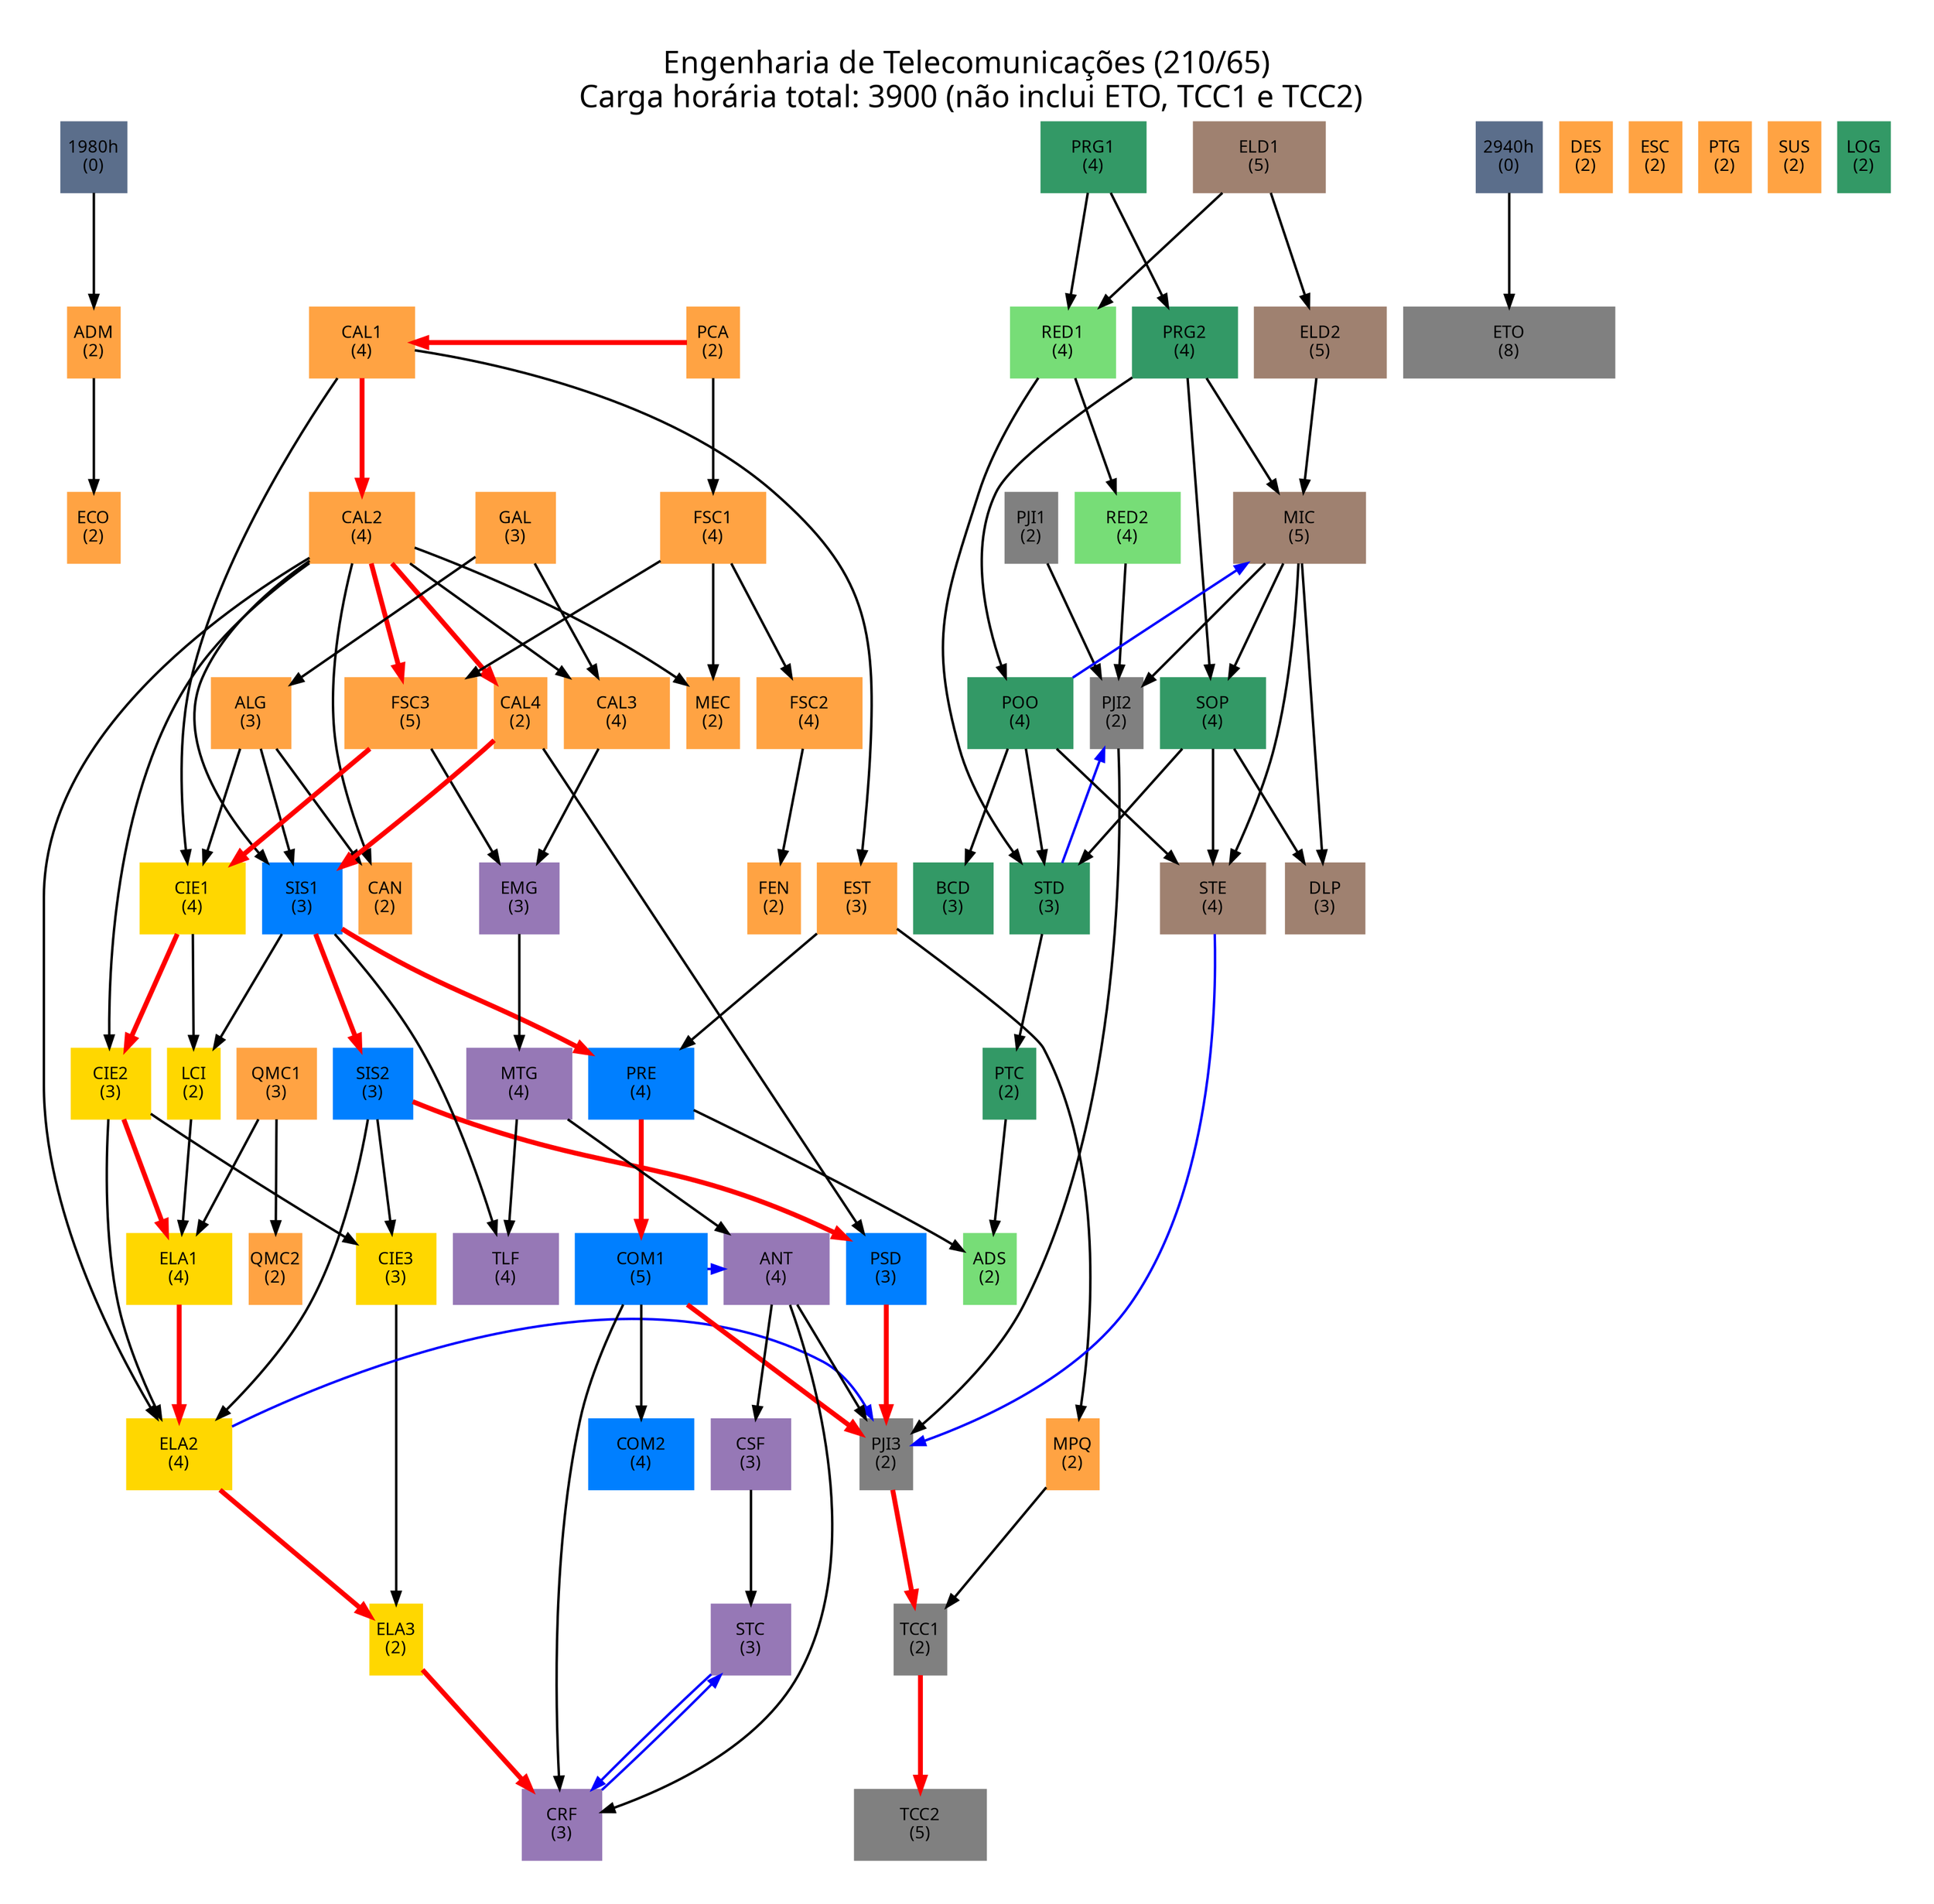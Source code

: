digraph EngTelecom {
	graph [fontcolor="#000000",
		fontname="helvetica Neue Ultra Light",
		fontsize=25,
		label="Engenharia de Telecomunicações (210/65)
 Carga horária total: 3900 (não inclui ETO, TCC1 e TCC2)",
		labelloc=t,
		layout=dot,
		nodesep=0.2,
		pad=0.5,
		ranksep=1.3
	];
	node [fixedsize=true,
		fontname="helvetica Neue Ultra Light bold",
		height=0.8,
		labelloc=c,
		shape=rectangle,
		style=filled
	];
	edge [color="#000000",
		fontname="helvetica Neue Ultra Light",
		penwidth=2
	];
	{
		graph [label="Engenharia de Telecomunicações (210/65) [0 h] - 0"];
		horas1980		 [color="#5b6e8b",
			id="1980h",
			label="1980h
(0)"];
	}
	{
		graph [label="Engenharia de Telecomunicações (210/65) [0 h] - 0"];
	}
	{
		graph [label="Engenharia de Telecomunicações (210/65) [0 h] - 0"];
	}
	{
		graph [label="Engenharia de Telecomunicações (210/65) [0 h] - 0"];
	}
	{
		graph [label="Engenharia de Telecomunicações (210/65) [0 h] - 0"];
	}
	{
		graph [label="Engenharia de Telecomunicações (210/65) [0 h] - 0"];
	}
	{
		graph [label="Engenharia de Telecomunicações (210/65) [40 h] - 2"];
		ADM		 [ch=40,
			color="#FFA343",
			id=ADM,
			label="ADM
(2)",
			width=0.6];
	}
	{
		graph [label="Engenharia de Telecomunicações (210/65) [80 h] - 4"];
		CAL1		 [ch=80,
			color="#FFA343",
			id=CAL1,
			label="CAL1
(4)",
			width=1.2];
	}
	{
		graph [label="Engenharia de Telecomunicações (210/65) [80 h] - 4"];
		FSC2		 [ch=80,
			color="#FFA343",
			id=FSC2,
			label="FSC2
(4)",
			width=1.2];
	}
	{
		graph [label="Engenharia de Telecomunicações (210/65) [160 h] - 8"];
		CAL2		 [ch=80,
			color="#FFA343",
			id=CAL2,
			label="CAL2
(4)",
			width=1.2];
		FSC1		 [ch=80,
			color="#FFA343",
			id=FSC1,
			label="FSC1
(4)",
			width=1.2];
	}
	{
		graph [label="Engenharia de Telecomunicações (210/65) [60 h] - 3"];
		EST		 [ch=60,
			color="#FFA343",
			id=EST,
			label="EST
(3)",
			width=0.9];
	}
	{
		graph [label="Engenharia de Telecomunicações (210/65) [60 h] - 3"];
		QMC1		 [ch=60,
			color="#FFA343",
			id=QMC1,
			label="QMC1
(3)",
			width=0.9];
	}
	{
		graph [label="Engenharia de Telecomunicações (210/65) [0 h] - 0"];
	}
	{
		graph [label="Engenharia de Telecomunicações (210/65) [0 h] - 0"];
	}
	{
		graph [label="Engenharia de Telecomunicações (210/65) [60 h] - 3"];
		GAL		 [ch=60,
			color="#FFA343",
			id=GAL,
			label="GAL
(3)",
			width=0.9];
	}
	{
		graph [label="Engenharia de Telecomunicações (210/65) [40 h] - 2"];
		PCA		 [ch=40,
			color="#FFA343",
			id=PCA,
			label="PCA
(2)",
			width=0.6];
	}
	{
		graph [label="Engenharia de Telecomunicações (210/65) [80 h] - 4"];
		CAL1;
	}
	{
		graph [label="Engenharia de Telecomunicações (210/65) [140 h] - 7"];
		CAL2;
		GAL;
	}
	{
		graph [label="Engenharia de Telecomunicações (210/65) [80 h] - 4"];
		CAL2;
	}
	{
		graph [label="Engenharia de Telecomunicações (210/65) [140 h] - 7"];
		CAL2;
		ALG		 [ch=60,
			color="#FFA343",
			id=ALG,
			label="ALG
(3)",
			width=0.9];
	}
	{
		graph [label="Engenharia de Telecomunicações (210/65) [40 h] - 2"];
		PCA;
	}
	{
		graph [label="Engenharia de Telecomunicações (210/65) [80 h] - 4"];
		FSC1;
	}
	{
		graph [label="Engenharia de Telecomunicações (210/65) [80 h] - 4"];
		FSC1;
	}
	{
		graph [label="Engenharia de Telecomunicações (210/65) [80 h] - 4"];
		CAL2;
	}
	{
		graph [label="Engenharia de Telecomunicações (210/65) [140 h] - 7"];
		CAL1;
		ALG;
	}
	{
		graph [label="Engenharia de Telecomunicações (210/65) [100 h] - 5"];
		FSC3		 [ch=100,
			color="#FFA343",
			id=FSC3,
			label="FSC3
(5)",
			width=1.5];
	}
	{
		graph [label="Engenharia de Telecomunicações (210/65) [80 h] - 4"];
		CIE1		 [ch=80,
			color="#FFD700",
			id=CIE1,
			label="CIE1
(4)",
			width=1.2];
	}
	{
		graph [label="Engenharia de Telecomunicações (210/65) [80 h] - 4"];
		CAL2;
	}
	{
		graph [label="Engenharia de Telecomunicações (210/65) [120 h] - 6"];
		CIE2		 [ch=60,
			color="#FFD700",
			id=CIE2,
			label="CIE2
(3)",
			width=0.9];
		SIS2		 [ch=60,
			color="#007FFF",
			id=SIS2,
			label="SIS2
(3)",
			width=0.9];
	}
	{
		graph [label="Engenharia de Telecomunicações (210/65) [100 h] - 5"];
		QMC1;
		LCI		 [ch=40,
			color="#FFD700",
			id=LCI,
			label="LCI
(2)",
			width=0.6];
	}
	{
		graph [label="Engenharia de Telecomunicações (210/65) [60 h] - 3"];
		CIE2;
	}
	{
		graph [label="Engenharia de Telecomunicações (210/65) [200 h] - 10"];
		CAL2;
		CIE2;
		SIS2;
	}
	{
		graph [label="Engenharia de Telecomunicações (210/65) [80 h] - 4"];
		ELA1		 [ch=80,
			color="#FFD700",
			id=ELA1,
			label="ELA1
(4)",
			width=1.2];
	}
	{
		graph [label="Engenharia de Telecomunicações (210/65) [60 h] - 3"];
		CIE3		 [ch=60,
			color="#FFD700",
			id=CIE3,
			label="CIE3
(3)",
			width=0.9];
	}
	{
		graph [label="Engenharia de Telecomunicações (210/65) [80 h] - 4"];
		ELA2		 [ch=80,
			color="#FFD700",
			id=ELA2,
			label="ELA2
(4)",
			width=1.2];
	}
	{
		graph [label="Engenharia de Telecomunicações (210/65) [140 h] - 7"];
		CIE1;
		SIS1		 [ch=60,
			color="#007FFF",
			id=SIS1,
			label="SIS1
(3)",
			width=0.9];
	}
	{
		graph [label="Engenharia de Telecomunicações (210/65) [80 h] - 4"];
		PRE		 [ch=80,
			color="#007FFF",
			id=PRE,
			label="PRE
(4)",
			width=1.2];
	}
	{
		graph [label="Engenharia de Telecomunicações (210/65) [100 h] - 5"];
		COM1		 [ch=100,
			color="#007FFF",
			id=COM1,
			label="COM1
(5)",
			width=1.5];
	}
	{
		graph [label="Engenharia de Telecomunicações (210/65) [60 h] - 3"];
		EST;
	}
	{
		graph [label="Engenharia de Telecomunicações (210/65) [60 h] - 3"];
		SIS1;
	}
	{
		graph [label="Engenharia de Telecomunicações (210/65) [140 h] - 7"];
		CAL2;
		ALG;
	}
	{
		graph [label="Engenharia de Telecomunicações (210/65) [40 h] - 2"];
		CAL4		 [ch=40,
			color="#FFA343",
			id=CAL4,
			label="CAL4
(2)",
			width=0.6];
	}
	{
		graph [label="Engenharia de Telecomunicações (210/65) [60 h] - 3"];
		SIS1;
	}
	{
		graph [label="Engenharia de Telecomunicações (210/65) [40 h] - 2"];
		CAL4;
	}
	{
		graph [label="Engenharia de Telecomunicações (210/65) [60 h] - 3"];
		SIS2;
	}
	{
		graph [label="Engenharia de Telecomunicações (210/65) [0 h] - 0"];
	}
	{
		graph [label="Engenharia de Telecomunicações (210/65) [220 h] - 11"];
		PJI1		 [ch=40,
			color="#808080",
			id=PJI1,
			label="PJI1
(2)",
			width=0.6];
		RED2		 [ch=80,
			color="#77DD77",
			id=RED2,
			label="RED2
(4)",
			width=1.2];
		MIC		 [ch=100,
			color="#9F8170",
			id=MIC,
			label="MIC
(5)",
			width=1.5];
	}
	{
		graph [label="Engenharia de Telecomunicações (210/65) [60 h] - 3"];
		STD		 [ch=60,
			color="#339966",
			id=STD,
			label="STD
(3)",
			width=0.9];
	}
	{
		graph [label="Engenharia de Telecomunicações (210/65) [120 h] - 6"];
		PJI2		 [ch=40,
			color="#808080",
			id=PJI2,
			label="PJI2
(2)",
			width=0.6];
		ANT		 [ch=80,
			color="#9678B6",
			id=ANT,
			label="ANT
(4)",
			width=1.2];
	}
	{
		graph [label="Engenharia de Telecomunicações (210/65) [160 h] - 8"];
		COM1;
		PSD		 [ch=60,
			color="#007FFF",
			id=PSD,
			label="PSD
(3)",
			width=0.9];
	}
	{
		graph [label="Engenharia de Telecomunicações (210/65) [80 h] - 4"];
		STE		 [ch=80,
			color="#9F8170",
			id=STE,
			label="STE
(4)",
			width=1.2];
	}
	{
		graph [label="Engenharia de Telecomunicações (210/65) [80 h] - 4"];
		ELA2;
	}
	{
		graph [label="Engenharia de Telecomunicações (210/65) [40 h] - 2"];
		MPQ		 [ch=40,
			color="#FFA343",
			id=MPQ,
			label="MPQ
(2)",
			width=0.6];
	}
	{
		graph [label="Engenharia de Telecomunicações (210/65) [40 h] - 2"];
		PJI3		 [ch=40,
			color="#808080",
			id=PJI3,
			label="PJI3
(2)",
			width=0.6];
	}
	{
		graph [label="Engenharia de Telecomunicações (210/65) [40 h] - 2"];
		TCC1		 [ch=40,
			color="#808080",
			id=TCC1,
			label="TCC1
(2)",
			width=0.6];
	}
	{
		graph [label="Engenharia de Telecomunicações (210/65) [0 h] - 0"];
		horas2940		 [color="#5b6e8b",
			id="2940h",
			label="2940h
(0)"];
	}
	{
		graph [label="Engenharia de Telecomunicações (210/65) [180 h] - 9"];
		MIC;
		SOP		 [ch=80,
			color="#339966",
			id=SOP,
			label="SOP
(4)",
			width=1.2];
	}
	{
		graph [label="Engenharia de Telecomunicações (210/65) [0 h] - 0"];
	}
	{
		graph [label="Engenharia de Telecomunicações (210/65) [100 h] - 5"];
		ELD1		 [ch=100,
			color="#9F8170",
			id=ELD1,
			label="ELD1
(5)",
			width=1.5];
	}
	{
		graph [label="Engenharia de Telecomunicações (210/65) [180 h] - 9"];
		ELD2		 [ch=100,
			color="#9F8170",
			id=ELD2,
			label="ELD2
(5)",
			width=1.5];
		PRG2		 [ch=80,
			color="#339966",
			id=PRG2,
			label="PRG2
(4)",
			width=1.2];
	}
	{
		graph [label="Engenharia de Telecomunicações (210/65) [80 h] - 4"];
		POO		 [ch=80,
			color="#339966",
			id=POO,
			label="POO
(4)",
			width=1.2];
	}
	{
		graph [label="Engenharia de Telecomunicações (210/65) [260 h] - 13"];
		MIC;
		SOP;
		POO;
	}
	{
		graph [label="Engenharia de Telecomunicações (210/65) [80 h] - 4"];
		MTG		 [ch=80,
			color="#9678B6",
			id=MTG,
			label="MTG
(4)",
			width=1.2];
	}
	{
		graph [label="Engenharia de Telecomunicações (210/65) [100 h] - 5"];
		COM1;
	}
	{
		graph [label="Engenharia de Telecomunicações (210/65) [180 h] - 9"];
		COM1;
		ANT;
	}
	{
		graph [label="Engenharia de Telecomunicações (210/65) [40 h] - 2"];
		ELA3		 [ch=40,
			color="#FFD700",
			id=ELA3,
			label="ELA3
(2)",
			width=0.6];
	}
	{
		graph [label="Engenharia de Telecomunicações (210/65) [60 h] - 3"];
		STC		 [ch=60,
			color="#9678B6",
			id=STC,
			label="STC
(3)",
			width=0.9];
	}
	{
		graph [label="Engenharia de Telecomunicações (210/65) [60 h] - 3"];
		CRF		 [ch=60,
			color="#9678B6",
			id=CRF,
			label="CRF
(3)",
			width=0.9];
	}
	{
		graph [label="Engenharia de Telecomunicações (210/65) [80 h] - 4"];
		ANT;
	}
	{
		graph [label="Engenharia de Telecomunicações (210/65) [180 h] - 9"];
		CAL3		 [ch=80,
			color="#FFA343",
			id=CAL3,
			label="CAL3
(4)",
			width=1.2];
		FSC3;
	}
	{
		graph [label="Engenharia de Telecomunicações (210/65) [60 h] - 3"];
		EMG		 [ch=60,
			color="#9678B6",
			id=EMG,
			label="EMG
(3)",
			width=0.9];
	}
	{
		graph [label="Engenharia de Telecomunicações (210/65) [60 h] - 3"];
		CSF		 [ch=60,
			color="#9678B6",
			id=CSF,
			label="CSF
(3)",
			width=0.9];
	}
	{
		graph [label="Engenharia de Telecomunicações (210/65) [140 h] - 7"];
		SIS1;
		MTG;
	}
	{
		graph [label="Engenharia de Telecomunicações (210/65) [180 h] - 9"];
		ELD1;
		PRG1		 [ch=80,
			color="#339966",
			id=PRG1,
			label="PRG1
(4)",
			width=1.2];
	}
	{
		graph [label="Engenharia de Telecomunicações (210/65) [80 h] - 4"];
		RED1		 [ch=80,
			color="#77DD77",
			id=RED1,
			label="RED1
(4)",
			width=1.2];
	}
	{
		graph [label="Engenharia de Telecomunicações (210/65) [120 h] - 6"];
		PRE;
		PTC		 [ch=40,
			color="#339966",
			id=PTC,
			label="PTC
(2)",
			width=0.6];
	}
	{
		graph [label="Engenharia de Telecomunicações (210/65) [0 h] - 0"];
	}
	{
		graph [label="Engenharia de Telecomunicações (210/65) [0 h] - 0"];
	}
	{
		graph [label="Engenharia de Telecomunicações (210/65) [80 h] - 4"];
		PRG1;
	}
	{
		graph [label="Engenharia de Telecomunicações (210/65) [80 h] - 4"];
		PRG2;
	}
	{
		graph [label="Engenharia de Telecomunicações (210/65) [180 h] - 9"];
		MIC;
		PRG2;
	}
	{
		graph [label="Engenharia de Telecomunicações (210/65) [240 h] - 12"];
		SOP;
		POO;
		RED1;
	}
	{
		graph [label="Engenharia de Telecomunicações (210/65) [80 h] - 4"];
		POO;
	}
	{
		graph [label="Engenharia de Telecomunicações (210/65) [60 h] - 3"];
		STD;
	}
	horas1980 -> ADM;
	ECO	 [ch=40,
		color="#FFA343",
		id=ECO,
		label="ECO
(2)",
		width=0.6];
	ADM -> ECO;
	DES	 [ch=40,
		color="#FFA343",
		id=DES,
		label="DES
(2)",
		width=0.6];
	ESC	 [ch=40,
		color="#FFA343",
		id=ESC,
		label="ESC
(2)",
		width=0.6];
	PTG	 [ch=40,
		color="#FFA343",
		id=PTG,
		label="PTG
(2)",
		width=0.6];
	QMC2	 [ch=40,
		color="#FFA343",
		id=QMC2,
		label="QMC2
(2)",
		width=0.6];
	QMC1 -> QMC2;
	QMC1 -> ELA1;
	SUS	 [ch=40,
		color="#FFA343",
		id=SUS,
		label="SUS
(2)",
		width=0.6];
	CAL1 -> EST;
	CAL1 -> CAL2	 [color=red,
		penwidth=4];
	CAL1 -> CIE1;
	EST -> MPQ;
	EST -> PRE;
	FEN	 [ch=40,
		color="#FFA343",
		id=FEN,
		label="FEN
(2)",
		width=0.6];
	FSC2 -> FEN;
	MEC	 [ch=40,
		color="#FFA343",
		id=MEC,
		label="MEC
(2)",
		width=0.6];
	CAL2 -> MEC;
	CAL2 -> CAL3;
	CAL2 -> CAL4	 [color=red,
		penwidth=4];
	CAN	 [ch=40,
		color="#FFA343",
		id=CAN,
		label="CAN
(2)",
		width=0.6];
	CAL2 -> CAN;
	CAL2 -> FSC3	 [color=red,
		penwidth=4];
	CAL2 -> CIE2;
	CAL2 -> ELA2;
	CAL2 -> SIS1;
	FSC1 -> FSC2;
	FSC1 -> MEC;
	FSC1 -> FSC3;
	MPQ -> TCC1;
	PCA -> CAL1	 [color=red,
		constraint=false,
		penwidth=4];
	PCA -> FSC1;
	GAL -> ALG;
	GAL -> CAL3;
	ALG -> CAN;
	ALG -> CIE1;
	ALG -> SIS1;
	CAL3 -> EMG;
	CAL4 -> SIS1	 [color=red,
		penwidth=4];
	CAL4 -> PSD;
	FSC3 -> CIE1	 [color=red,
		penwidth=4];
	FSC3 -> EMG;
	CIE1 -> CIE2	 [color=red,
		penwidth=4];
	CIE1 -> LCI;
	CIE2 -> CIE3;
	CIE2 -> ELA1	 [color=red,
		penwidth=4];
	CIE2 -> ELA2;
	SIS2 -> CIE3;
	SIS2 -> ELA2;
	SIS2 -> PSD	 [color=red,
		penwidth=4];
	CIE3 -> ELA3;
	LCI -> ELA1;
	ELA1 -> ELA2	 [color=red,
		penwidth=4];
	ELA2 -> ELA3	 [color=red,
		penwidth=4];
	ELA2 -> PJI3	 [color=blue,
		constraint=false];
	ELA3 -> CRF	 [color=red,
		penwidth=4];
	SIS1 -> SIS2	 [color=red,
		penwidth=4];
	SIS1 -> LCI;
	SIS1 -> PRE	 [color=red,
		penwidth=4];
	TLF	 [ch=80,
		color="#9678B6",
		id=TLF,
		label="TLF
(4)",
		width=1.2];
	SIS1 -> TLF;
	PRE -> COM1	 [color=red,
		penwidth=4];
	ADS	 [ch=40,
		color="#77DD77",
		id=ADS,
		label="ADS
(2)",
		width=0.6];
	PRE -> ADS;
	COM2	 [ch=80,
		color="#007FFF",
		id=COM2,
		label="COM2
(4)",
		width=1.2];
	COM1 -> COM2;
	COM1 -> ANT	 [color=blue,
		constraint=false];
	COM1 -> PJI3	 [color=red,
		penwidth=4];
	COM1 -> CRF;
	PSD -> PJI3	 [color=red,
		penwidth=4];
	PJI1 -> PJI2;
	RED2 -> PJI2;
	MIC -> PJI2;
	MIC -> STE;
	MIC -> SOP;
	DLP	 [ch=60,
		color="#9F8170",
		id=DLP,
		label="DLP
(3)",
		width=0.9];
	MIC -> DLP;
	PJI2 -> PJI3;
	STD -> PJI2	 [color=blue,
		constraint=false];
	STD -> PTC;
	ANT -> PJI3;
	ANT -> CRF;
	ANT -> CSF;
	PJI3 -> TCC1	 [color=red,
		penwidth=4];
	STE -> PJI3	 [color=blue,
		constraint=false];
	TCC2	 [ch=100,
		color="#808080",
		id=TCC2,
		label="TCC2
(5)",
		width=1.5];
	TCC1 -> TCC2	 [color=red,
		penwidth=4];
	ETO	 [ch=160,
		color="#808080",
		id=ETO,
		label="ETO
(8)",
		width=2.4];
	horas2940 -> ETO;
	SOP -> STD;
	SOP -> STE;
	SOP -> DLP;
	ELD1 -> ELD2;
	ELD1 -> RED1;
	ELD2 -> MIC;
	PRG2 -> MIC;
	PRG2 -> SOP;
	PRG2 -> POO;
	POO -> MIC	 [color=blue,
		constraint=false];
	POO -> STD;
	POO -> STE;
	BCD	 [ch=60,
		color="#339966",
		id=BCD,
		label="BCD
(3)",
		width=0.9];
	POO -> BCD;
	MTG -> ANT;
	MTG -> TLF;
	CRF -> STC	 [color=blue,
		constraint=false];
	STC -> CRF	 [color=blue,
		constraint=false];
	CSF -> STC;
	EMG -> MTG;
	PRG1 -> PRG2;
	PRG1 -> RED1;
	RED1 -> RED2;
	RED1 -> STD;
	PTC -> ADS;
	LOG	 [ch=40,
		color="#339966",
		id=LOG,
		label="LOG
(2)",
		width=0.6];
}

